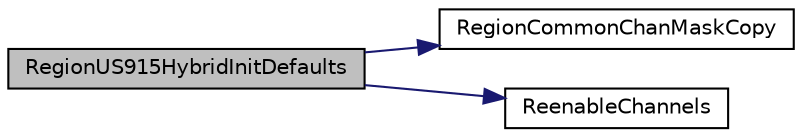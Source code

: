digraph "RegionUS915HybridInitDefaults"
{
  edge [fontname="Helvetica",fontsize="10",labelfontname="Helvetica",labelfontsize="10"];
  node [fontname="Helvetica",fontsize="10",shape=record];
  rankdir="LR";
  Node43 [label="RegionUS915HybridInitDefaults",height=0.2,width=0.4,color="black", fillcolor="grey75", style="filled", fontcolor="black"];
  Node43 -> Node44 [color="midnightblue",fontsize="10",style="solid"];
  Node44 [label="RegionCommonChanMaskCopy",height=0.2,width=0.4,color="black", fillcolor="white", style="filled",URL="$group___r_e_g_i_o_n_c_o_m_m_o_n.html#ga95f5199d490113269fae7f2e0569e9a0",tooltip="Copy a channels mask. This is a generic function and valid for all regions. "];
  Node43 -> Node45 [color="midnightblue",fontsize="10",style="solid"];
  Node45 [label="ReenableChannels",height=0.2,width=0.4,color="black", fillcolor="white", style="filled",URL="$_region_u_s915-_hybrid_8c.html#ac8aa2da46dca1566e730ffda2650f947"];
}

